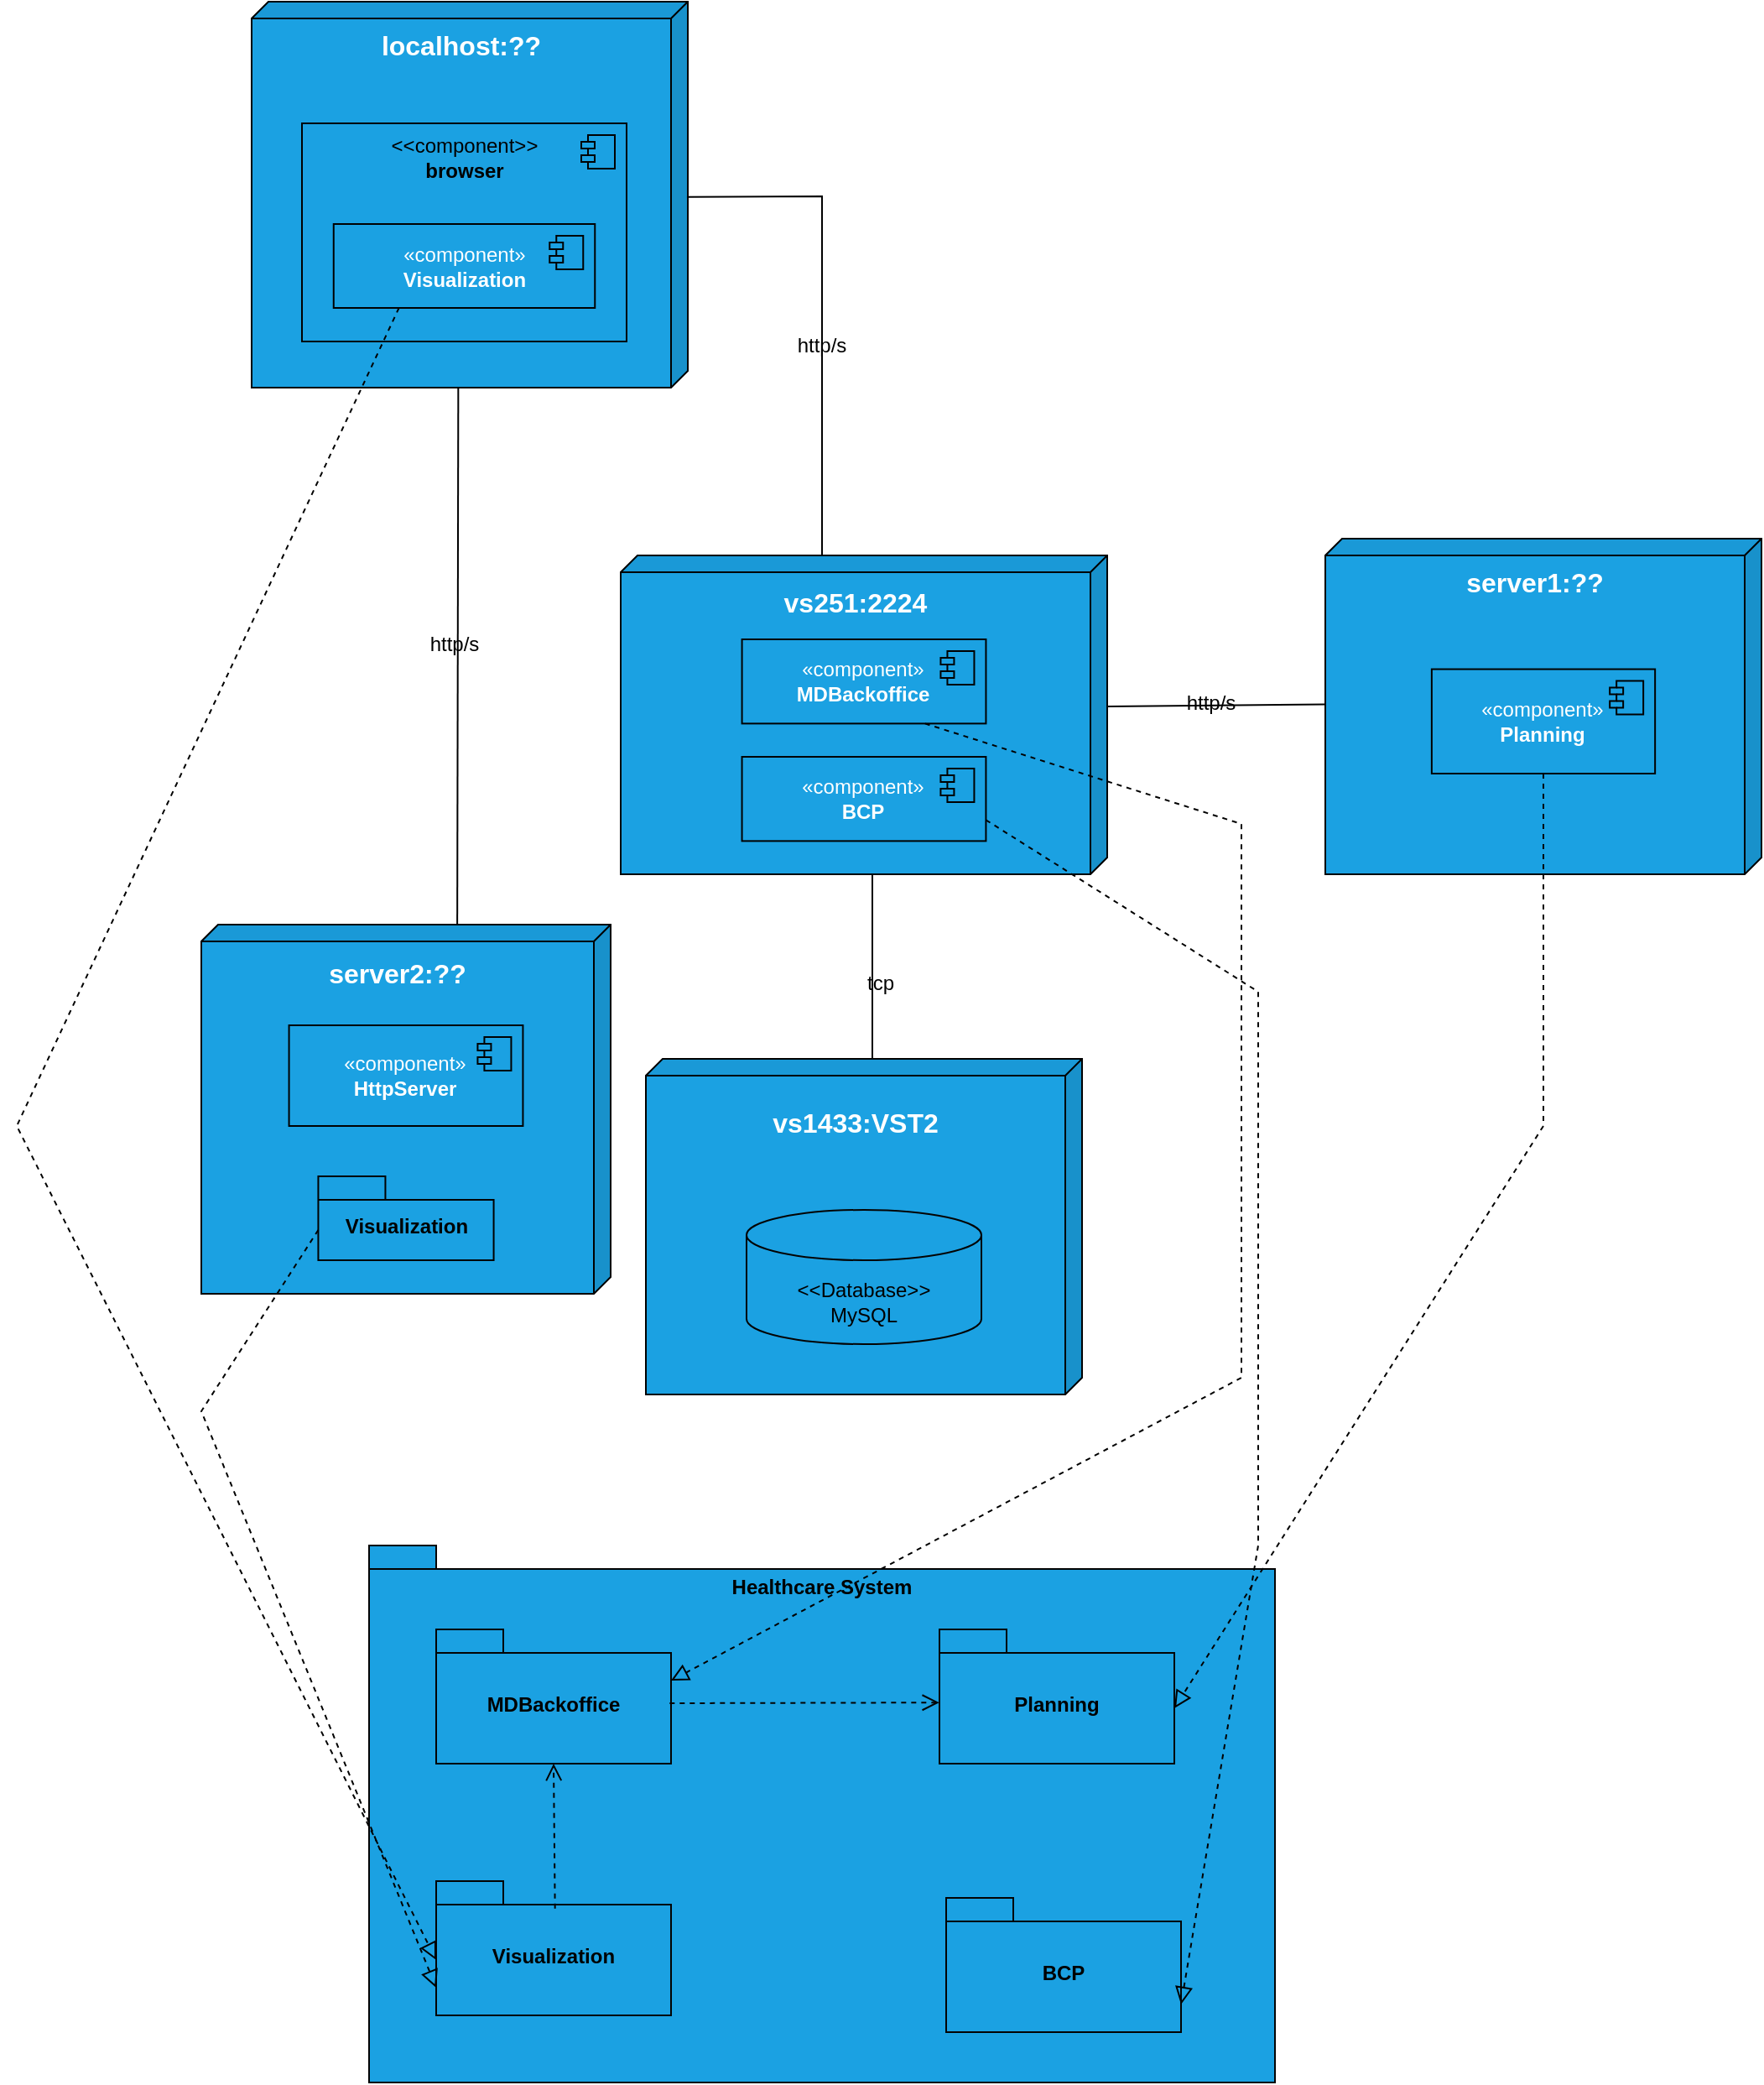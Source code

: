 <mxfile version="24.7.17">
  <diagram name="Página-1" id="7OusXdY_WYZLwbGiMb43">
    <mxGraphModel dx="2624" dy="1431" grid="1" gridSize="10" guides="1" tooltips="1" connect="1" arrows="1" fold="1" page="1" pageScale="1" pageWidth="827" pageHeight="1169" math="0" shadow="0">
      <root>
        <mxCell id="0" />
        <mxCell id="1" parent="0" />
        <mxCell id="cVUXGslMiK5kIVUqyIHW-1" value="" style="group;strokeColor=none;" vertex="1" connectable="0" parent="1">
          <mxGeometry x="200" y="20" width="260" height="230" as="geometry" />
        </mxCell>
        <mxCell id="cVUXGslMiK5kIVUqyIHW-2" value="&lt;b&gt;&lt;font style=&quot;font-size: 16px;&quot;&gt;localhost:??&lt;/font&gt;&lt;/b&gt;&lt;div&gt;&lt;b&gt;&lt;br&gt;&lt;/b&gt;&lt;/div&gt;&lt;div&gt;&lt;br&gt;&lt;/div&gt;&lt;div&gt;&lt;b&gt;&lt;br&gt;&lt;/b&gt;&lt;/div&gt;&lt;div&gt;&lt;b&gt;&lt;br&gt;&lt;/b&gt;&lt;/div&gt;&lt;div&gt;&lt;b&gt;&lt;br&gt;&lt;/b&gt;&lt;/div&gt;&lt;div&gt;&lt;b&gt;&lt;br&gt;&lt;/b&gt;&lt;/div&gt;&lt;div&gt;&lt;b&gt;&lt;br&gt;&lt;/b&gt;&lt;/div&gt;&lt;div style=&quot;&quot;&gt;&lt;b&gt;&lt;br&gt;&lt;/b&gt;&lt;/div&gt;&lt;div style=&quot;&quot;&gt;&lt;b&gt;&lt;br&gt;&lt;/b&gt;&lt;/div&gt;&lt;div style=&quot;&quot;&gt;&lt;b&gt;&lt;br&gt;&lt;/b&gt;&lt;/div&gt;&lt;div style=&quot;&quot;&gt;&lt;b&gt;&lt;br&gt;&lt;/b&gt;&lt;/div&gt;&lt;div style=&quot;&quot;&gt;&lt;b&gt;&lt;br&gt;&lt;/b&gt;&lt;/div&gt;&lt;div style=&quot;&quot;&gt;&lt;br&gt;&lt;/div&gt;" style="shape=cube;whiteSpace=wrap;html=1;boundedLbl=1;backgroundOutline=1;darkOpacity=0.05;darkOpacity2=0.1;size=10;rotation=0;shadow=0;flipV=0;flipH=1;fillColor=#1ba1e2;fontColor=#ffffff;strokeColor=#000000;" vertex="1" parent="cVUXGslMiK5kIVUqyIHW-1">
          <mxGeometry width="260" height="230" as="geometry" />
        </mxCell>
        <mxCell id="cVUXGslMiK5kIVUqyIHW-3" value="&lt;div style=&quot;&quot;&gt;&lt;br&gt;&lt;/div&gt;" style="html=1;dropTarget=0;whiteSpace=wrap;fillColor=#1ba1e2;fontColor=#ffffff;strokeColor=#000000;align=center;" vertex="1" parent="cVUXGslMiK5kIVUqyIHW-1">
          <mxGeometry x="30" y="72.5" width="193.5" height="130" as="geometry" />
        </mxCell>
        <mxCell id="cVUXGslMiK5kIVUqyIHW-4" value="" style="shape=module;jettyWidth=8;jettyHeight=4;fillColor=#1ba1e2;fontColor=#ffffff;strokeColor=#000000;" vertex="1" parent="cVUXGslMiK5kIVUqyIHW-3">
          <mxGeometry x="1" width="20" height="20" relative="1" as="geometry">
            <mxPoint x="-27" y="7" as="offset" />
          </mxGeometry>
        </mxCell>
        <mxCell id="cVUXGslMiK5kIVUqyIHW-5" value="&lt;div&gt;&amp;lt;&amp;lt;component&amp;gt;&amp;gt;&lt;div&gt;&lt;span style=&quot;background-color: initial;&quot;&gt;&lt;b&gt;browser&lt;/b&gt;&lt;/span&gt;&lt;/div&gt;&lt;/div&gt;" style="text;html=1;align=center;verticalAlign=middle;whiteSpace=wrap;rounded=0;fillColor=none;strokeColor=none;" vertex="1" parent="cVUXGslMiK5kIVUqyIHW-1">
          <mxGeometry x="86.75" y="67.5" width="80" height="50" as="geometry" />
        </mxCell>
        <mxCell id="cVUXGslMiK5kIVUqyIHW-6" value="«component»&lt;br&gt;&lt;b&gt;Visualization&lt;/b&gt;" style="html=1;dropTarget=0;whiteSpace=wrap;fillColor=#1ba1e2;fontColor=#ffffff;strokeColor=#000000;" vertex="1" parent="cVUXGslMiK5kIVUqyIHW-1">
          <mxGeometry x="48.88" y="132.5" width="155.75" height="50" as="geometry" />
        </mxCell>
        <mxCell id="cVUXGslMiK5kIVUqyIHW-7" value="" style="shape=module;jettyWidth=8;jettyHeight=4;fillColor=#1ba1e2;fontColor=#ffffff;strokeColor=#000000;" vertex="1" parent="cVUXGslMiK5kIVUqyIHW-6">
          <mxGeometry x="1" width="20" height="20" relative="1" as="geometry">
            <mxPoint x="-27" y="7" as="offset" />
          </mxGeometry>
        </mxCell>
        <mxCell id="cVUXGslMiK5kIVUqyIHW-8" value="" style="group" vertex="1" connectable="0" parent="1">
          <mxGeometry x="420" y="350" width="290" height="190" as="geometry" />
        </mxCell>
        <mxCell id="cVUXGslMiK5kIVUqyIHW-9" value="&lt;b&gt;&lt;font style=&quot;font-size: 16px;&quot;&gt;vs251&lt;/font&gt;&lt;/b&gt;&lt;b style=&quot;background-color: initial;&quot;&gt;&lt;font style=&quot;font-size: 16px;&quot;&gt;:2224&lt;/font&gt;&lt;/b&gt;&lt;div&gt;&lt;div&gt;&lt;b&gt;&lt;br&gt;&lt;/b&gt;&lt;/div&gt;&lt;div&gt;&lt;b&gt;&lt;br&gt;&lt;/b&gt;&lt;/div&gt;&lt;div&gt;&lt;b&gt;&lt;br&gt;&lt;/b&gt;&lt;/div&gt;&lt;div&gt;&lt;b&gt;&lt;br&gt;&lt;/b&gt;&lt;/div&gt;&lt;div&gt;&lt;b&gt;&lt;br&gt;&lt;/b&gt;&lt;/div&gt;&lt;div&gt;&lt;br&gt;&lt;/div&gt;&lt;div style=&quot;&quot;&gt;&lt;b&gt;&lt;br&gt;&lt;/b&gt;&lt;/div&gt;&lt;div style=&quot;&quot;&gt;&lt;b&gt;&lt;br&gt;&lt;/b&gt;&lt;/div&gt;&lt;div style=&quot;&quot;&gt;&lt;b&gt;&lt;br&gt;&lt;/b&gt;&lt;/div&gt;&lt;div style=&quot;&quot;&gt;&lt;b&gt;&lt;br&gt;&lt;/b&gt;&lt;/div&gt;&lt;/div&gt;" style="shape=cube;whiteSpace=wrap;html=1;boundedLbl=1;backgroundOutline=1;darkOpacity=0.05;darkOpacity2=0.1;size=10;rotation=0;shadow=0;flipV=0;flipH=1;fillColor=#1ba1e2;fontColor=#ffffff;strokeColor=#000000;" vertex="1" parent="cVUXGslMiK5kIVUqyIHW-8">
          <mxGeometry width="290" height="190" as="geometry" />
        </mxCell>
        <mxCell id="cVUXGslMiK5kIVUqyIHW-10" value="«component»&lt;br&gt;&lt;b&gt;MDBackoffice&lt;/b&gt;" style="html=1;dropTarget=0;whiteSpace=wrap;fillColor=#1ba1e2;fontColor=#ffffff;strokeColor=#000000;" vertex="1" parent="cVUXGslMiK5kIVUqyIHW-8">
          <mxGeometry x="72.29" y="50" width="145.43" height="50.19" as="geometry" />
        </mxCell>
        <mxCell id="cVUXGslMiK5kIVUqyIHW-11" value="" style="shape=module;jettyWidth=8;jettyHeight=4;fillColor=#1ba1e2;fontColor=#ffffff;strokeColor=#000000;" vertex="1" parent="cVUXGslMiK5kIVUqyIHW-10">
          <mxGeometry x="1" width="20" height="20" relative="1" as="geometry">
            <mxPoint x="-27" y="7" as="offset" />
          </mxGeometry>
        </mxCell>
        <mxCell id="cVUXGslMiK5kIVUqyIHW-45" value="«component»&lt;br&gt;&lt;b&gt;BCP&lt;/b&gt;" style="html=1;dropTarget=0;whiteSpace=wrap;fillColor=#1ba1e2;fontColor=#ffffff;strokeColor=#000000;" vertex="1" parent="cVUXGslMiK5kIVUqyIHW-8">
          <mxGeometry x="72.28" y="120" width="145.43" height="50.19" as="geometry" />
        </mxCell>
        <mxCell id="cVUXGslMiK5kIVUqyIHW-46" value="" style="shape=module;jettyWidth=8;jettyHeight=4;fillColor=#1ba1e2;fontColor=#ffffff;strokeColor=#000000;" vertex="1" parent="cVUXGslMiK5kIVUqyIHW-45">
          <mxGeometry x="1" width="20" height="20" relative="1" as="geometry">
            <mxPoint x="-27" y="7" as="offset" />
          </mxGeometry>
        </mxCell>
        <mxCell id="cVUXGslMiK5kIVUqyIHW-12" value="" style="group" vertex="1" connectable="0" parent="1">
          <mxGeometry x="170" y="570" width="244" height="220" as="geometry" />
        </mxCell>
        <mxCell id="cVUXGslMiK5kIVUqyIHW-13" value="&lt;b&gt;&lt;font style=&quot;font-size: 16px;&quot;&gt;server2&lt;/font&gt;&lt;/b&gt;&lt;b style=&quot;background-color: initial;&quot;&gt;&lt;font style=&quot;font-size: 16px;&quot;&gt;:??&lt;/font&gt;&lt;/b&gt;&lt;div&gt;&lt;div&gt;&lt;b&gt;&lt;br&gt;&lt;/b&gt;&lt;/div&gt;&lt;div&gt;&lt;b&gt;&lt;br&gt;&lt;/b&gt;&lt;/div&gt;&lt;div&gt;&lt;b&gt;&lt;br&gt;&lt;/b&gt;&lt;/div&gt;&lt;div&gt;&lt;b&gt;&lt;br&gt;&lt;/b&gt;&lt;/div&gt;&lt;div&gt;&lt;b&gt;&lt;br&gt;&lt;/b&gt;&lt;/div&gt;&lt;div&gt;&lt;b&gt;&lt;br&gt;&lt;/b&gt;&lt;/div&gt;&lt;div&gt;&lt;b&gt;&lt;br&gt;&lt;/b&gt;&lt;/div&gt;&lt;div&gt;&lt;b&gt;&lt;br&gt;&lt;/b&gt;&lt;/div&gt;&lt;div style=&quot;&quot;&gt;&lt;b&gt;&lt;br&gt;&lt;/b&gt;&lt;/div&gt;&lt;div style=&quot;&quot;&gt;&lt;b&gt;&lt;br&gt;&lt;/b&gt;&lt;/div&gt;&lt;div style=&quot;&quot;&gt;&lt;b&gt;&lt;br&gt;&lt;/b&gt;&lt;/div&gt;&lt;div style=&quot;&quot;&gt;&lt;br&gt;&lt;/div&gt;&lt;/div&gt;" style="shape=cube;whiteSpace=wrap;html=1;boundedLbl=1;backgroundOutline=1;darkOpacity=0.05;darkOpacity2=0.1;size=10;rotation=0;shadow=0;flipV=0;flipH=1;fillColor=#1ba1e2;fontColor=#ffffff;strokeColor=#000000;movable=1;resizable=1;rotatable=1;deletable=1;editable=1;locked=0;connectable=1;" vertex="1" parent="cVUXGslMiK5kIVUqyIHW-12">
          <mxGeometry width="244" height="220" as="geometry" />
        </mxCell>
        <mxCell id="cVUXGslMiK5kIVUqyIHW-14" value="«component»&lt;br&gt;&lt;b&gt;HttpServer&lt;/b&gt;" style="html=1;dropTarget=0;whiteSpace=wrap;fillColor=#1ba1e2;fontColor=#ffffff;strokeColor=#000000;movable=1;resizable=1;rotatable=1;deletable=1;editable=1;locked=0;connectable=1;" vertex="1" parent="cVUXGslMiK5kIVUqyIHW-12">
          <mxGeometry x="52.286" y="60" width="139.429" height="60" as="geometry" />
        </mxCell>
        <mxCell id="cVUXGslMiK5kIVUqyIHW-15" value="" style="shape=module;jettyWidth=8;jettyHeight=4;fillColor=#1ba1e2;fontColor=#ffffff;strokeColor=#000000;" vertex="1" parent="cVUXGslMiK5kIVUqyIHW-14">
          <mxGeometry x="1" width="20" height="20" relative="1" as="geometry">
            <mxPoint x="-27" y="7" as="offset" />
          </mxGeometry>
        </mxCell>
        <mxCell id="cVUXGslMiK5kIVUqyIHW-16" value="Visualization" style="shape=folder;fontStyle=1;spacingTop=10;tabWidth=40;tabHeight=14;tabPosition=left;html=1;whiteSpace=wrap;fillColor=#1BA1E2;strokeColor=#000000;movable=1;resizable=1;rotatable=1;deletable=1;editable=1;locked=0;connectable=1;" vertex="1" parent="cVUXGslMiK5kIVUqyIHW-12">
          <mxGeometry x="69.714" y="150" width="104.571" height="50" as="geometry" />
        </mxCell>
        <mxCell id="cVUXGslMiK5kIVUqyIHW-17" value="" style="endArrow=none;startArrow=none;endFill=0;startFill=0;endSize=8;html=1;verticalAlign=bottom;labelBackgroundColor=none;strokeWidth=1;rounded=0;exitX=0;exitY=0;exitDx=135;exitDy=230;exitPerimeter=0;entryX=0.28;entryY=0.002;entryDx=0;entryDy=0;entryPerimeter=0;" edge="1" parent="1">
          <mxGeometry width="160" relative="1" as="geometry">
            <mxPoint x="323.17" y="250" as="sourcePoint" />
            <mxPoint x="322.57" y="570.44" as="targetPoint" />
          </mxGeometry>
        </mxCell>
        <mxCell id="cVUXGslMiK5kIVUqyIHW-18" value="" style="edgeLabel;html=1;align=center;verticalAlign=middle;resizable=0;points=[];fillColor=none;strokeColor=#000000;" vertex="1" connectable="0" parent="cVUXGslMiK5kIVUqyIHW-17">
          <mxGeometry x="-0.142" y="2" relative="1" as="geometry">
            <mxPoint x="-2" y="-1" as="offset" />
          </mxGeometry>
        </mxCell>
        <mxCell id="cVUXGslMiK5kIVUqyIHW-19" value="" style="endArrow=none;startArrow=none;endFill=0;startFill=0;endSize=8;html=1;verticalAlign=bottom;labelBackgroundColor=none;strokeWidth=1;rounded=0;exitX=0.002;exitY=0.506;exitDx=0;exitDy=0;exitPerimeter=0;entryX=0;entryY=0;entryDx=170;entryDy=0;entryPerimeter=0;" edge="1" parent="1" source="cVUXGslMiK5kIVUqyIHW-2" target="cVUXGslMiK5kIVUqyIHW-9">
          <mxGeometry width="160" relative="1" as="geometry">
            <mxPoint x="630" y="270" as="sourcePoint" />
            <mxPoint x="625" y="520" as="targetPoint" />
            <Array as="points">
              <mxPoint x="540" y="136" />
            </Array>
          </mxGeometry>
        </mxCell>
        <mxCell id="cVUXGslMiK5kIVUqyIHW-20" value="&lt;div&gt;http/s&lt;/div&gt;" style="text;html=1;align=center;verticalAlign=middle;whiteSpace=wrap;rounded=0;fillColor=none;strokeColor=none;" vertex="1" parent="1">
          <mxGeometry x="281" y="378" width="80" height="50" as="geometry" />
        </mxCell>
        <mxCell id="cVUXGslMiK5kIVUqyIHW-21" value="&lt;div&gt;http/s&lt;/div&gt;" style="text;html=1;align=center;verticalAlign=middle;whiteSpace=wrap;rounded=0;fillColor=none;strokeColor=none;" vertex="1" parent="1">
          <mxGeometry x="500" y="200" width="80" height="50" as="geometry" />
        </mxCell>
        <mxCell id="cVUXGslMiK5kIVUqyIHW-22" value="" style="group" vertex="1" connectable="0" parent="1">
          <mxGeometry x="840" y="340" width="260" height="200" as="geometry" />
        </mxCell>
        <mxCell id="cVUXGslMiK5kIVUqyIHW-23" value="&lt;b&gt;&lt;font style=&quot;font-size: 16px;&quot;&gt;server1&lt;/font&gt;&lt;/b&gt;&lt;b style=&quot;background-color: initial;&quot;&gt;&lt;font style=&quot;font-size: 16px;&quot;&gt;:??&lt;/font&gt;&lt;/b&gt;&lt;div&gt;&lt;div&gt;&lt;b&gt;&lt;br&gt;&lt;/b&gt;&lt;/div&gt;&lt;div&gt;&lt;b&gt;&lt;br&gt;&lt;/b&gt;&lt;/div&gt;&lt;div&gt;&lt;b&gt;&lt;br&gt;&lt;/b&gt;&lt;/div&gt;&lt;div&gt;&lt;b&gt;&lt;br&gt;&lt;/b&gt;&lt;/div&gt;&lt;div&gt;&lt;b&gt;&lt;br&gt;&lt;/b&gt;&lt;/div&gt;&lt;div&gt;&lt;b&gt;&lt;br&gt;&lt;/b&gt;&lt;/div&gt;&lt;div&gt;&lt;b&gt;&lt;br&gt;&lt;/b&gt;&lt;/div&gt;&lt;div&gt;&lt;b&gt;&lt;br&gt;&lt;/b&gt;&lt;/div&gt;&lt;div style=&quot;&quot;&gt;&lt;br&gt;&lt;/div&gt;&lt;div style=&quot;&quot;&gt;&lt;b&gt;&lt;br&gt;&lt;/b&gt;&lt;/div&gt;&lt;div style=&quot;&quot;&gt;&lt;b&gt;&lt;br&gt;&lt;/b&gt;&lt;/div&gt;&lt;/div&gt;" style="shape=cube;whiteSpace=wrap;html=1;boundedLbl=1;backgroundOutline=1;darkOpacity=0.05;darkOpacity2=0.1;size=10;rotation=0;shadow=0;flipV=0;flipH=1;fillColor=#1ba1e2;fontColor=#ffffff;strokeColor=#000000;" vertex="1" parent="cVUXGslMiK5kIVUqyIHW-22">
          <mxGeometry width="260" height="200" as="geometry" />
        </mxCell>
        <mxCell id="cVUXGslMiK5kIVUqyIHW-24" value="«component»&lt;br&gt;&lt;b&gt;Planning&lt;/b&gt;" style="html=1;dropTarget=0;whiteSpace=wrap;fillColor=#1ba1e2;fontColor=#ffffff;strokeColor=#000000;" vertex="1" parent="cVUXGslMiK5kIVUqyIHW-22">
          <mxGeometry x="63.43" y="77.78" width="133.14" height="62.22" as="geometry" />
        </mxCell>
        <mxCell id="cVUXGslMiK5kIVUqyIHW-25" value="" style="shape=module;jettyWidth=8;jettyHeight=4;fillColor=#1ba1e2;fontColor=#ffffff;strokeColor=#000000;" vertex="1" parent="cVUXGslMiK5kIVUqyIHW-24">
          <mxGeometry x="1" width="20" height="20" relative="1" as="geometry">
            <mxPoint x="-27" y="7" as="offset" />
          </mxGeometry>
        </mxCell>
        <mxCell id="cVUXGslMiK5kIVUqyIHW-26" value="" style="endArrow=none;startArrow=none;endFill=0;startFill=0;endSize=8;html=1;verticalAlign=bottom;labelBackgroundColor=none;strokeWidth=1;rounded=0;exitX=0;exitY=0;exitDx=0;exitDy=90;exitPerimeter=0;entryX=1.001;entryY=0.494;entryDx=0;entryDy=0;entryPerimeter=0;" edge="1" parent="1" source="cVUXGslMiK5kIVUqyIHW-9" target="cVUXGslMiK5kIVUqyIHW-23">
          <mxGeometry width="160" relative="1" as="geometry">
            <mxPoint x="369" y="146" as="sourcePoint" />
            <mxPoint x="550" y="360" as="targetPoint" />
            <Array as="points" />
          </mxGeometry>
        </mxCell>
        <mxCell id="cVUXGslMiK5kIVUqyIHW-27" value="&lt;div&gt;http/s&lt;/div&gt;" style="text;html=1;align=center;verticalAlign=middle;whiteSpace=wrap;rounded=0;fillColor=none;strokeColor=none;" vertex="1" parent="1">
          <mxGeometry x="732" y="413" width="80" height="50" as="geometry" />
        </mxCell>
        <mxCell id="cVUXGslMiK5kIVUqyIHW-28" value="" style="group" vertex="1" connectable="0" parent="1">
          <mxGeometry x="435" y="650" width="260" height="200" as="geometry" />
        </mxCell>
        <mxCell id="cVUXGslMiK5kIVUqyIHW-29" value="&lt;div&gt;&lt;span style=&quot;font-size: 16px;&quot;&gt;&lt;b&gt;vs1433:VST2&lt;/b&gt;&lt;/span&gt;&lt;/div&gt;&lt;div&gt;&lt;span style=&quot;font-size: 16px;&quot;&gt;&lt;b&gt;&lt;br&gt;&lt;/b&gt;&lt;/span&gt;&lt;/div&gt;&lt;div&gt;&lt;span style=&quot;font-size: 16px;&quot;&gt;&lt;b&gt;&lt;br&gt;&lt;/b&gt;&lt;/span&gt;&lt;/div&gt;&lt;div&gt;&lt;span style=&quot;font-size: 16px;&quot;&gt;&lt;b&gt;&lt;br&gt;&lt;/b&gt;&lt;/span&gt;&lt;/div&gt;&lt;div&gt;&lt;span style=&quot;font-size: 16px;&quot;&gt;&lt;b&gt;&lt;br&gt;&lt;/b&gt;&lt;/span&gt;&lt;/div&gt;&lt;div&gt;&lt;span style=&quot;font-size: 16px;&quot;&gt;&lt;b&gt;&lt;br&gt;&lt;/b&gt;&lt;/span&gt;&lt;/div&gt;&lt;div&gt;&lt;span style=&quot;font-size: 16px;&quot;&gt;&lt;b&gt;&lt;br&gt;&lt;/b&gt;&lt;/span&gt;&lt;/div&gt;&lt;div&gt;&lt;span style=&quot;font-size: 16px;&quot;&gt;&lt;b&gt;&lt;br&gt;&lt;/b&gt;&lt;/span&gt;&lt;/div&gt;" style="shape=cube;whiteSpace=wrap;html=1;boundedLbl=1;backgroundOutline=1;darkOpacity=0.05;darkOpacity2=0.1;size=10;rotation=0;shadow=0;flipV=0;flipH=1;fillColor=#1ba1e2;fontColor=#ffffff;strokeColor=#000000;" vertex="1" parent="cVUXGslMiK5kIVUqyIHW-28">
          <mxGeometry width="260" height="200" as="geometry" />
        </mxCell>
        <mxCell id="cVUXGslMiK5kIVUqyIHW-30" value="" style="shape=cylinder3;whiteSpace=wrap;html=1;boundedLbl=1;backgroundOutline=1;size=15;fillColor=#1BA1E2;strokeColor=#030303;" vertex="1" parent="cVUXGslMiK5kIVUqyIHW-28">
          <mxGeometry x="60" y="90" width="140" height="80" as="geometry" />
        </mxCell>
        <mxCell id="cVUXGslMiK5kIVUqyIHW-31" value="&lt;div&gt;&amp;lt;&amp;lt;Database&amp;gt;&amp;gt;&lt;/div&gt;&lt;div&gt;MySQL&lt;/div&gt;" style="text;html=1;align=center;verticalAlign=middle;whiteSpace=wrap;rounded=0;fillColor=none;strokeColor=none;" vertex="1" parent="cVUXGslMiK5kIVUqyIHW-28">
          <mxGeometry x="90" y="120" width="80" height="50" as="geometry" />
        </mxCell>
        <mxCell id="cVUXGslMiK5kIVUqyIHW-32" value="" style="endArrow=none;startArrow=none;endFill=0;startFill=0;endSize=8;html=1;verticalAlign=bottom;labelBackgroundColor=none;strokeWidth=1;rounded=0;entryX=0;entryY=0;entryDx=125;entryDy=0;entryPerimeter=0;" edge="1" parent="1" target="cVUXGslMiK5kIVUqyIHW-29">
          <mxGeometry width="160" relative="1" as="geometry">
            <mxPoint x="570" y="540" as="sourcePoint" />
            <mxPoint x="910" y="600" as="targetPoint" />
            <Array as="points" />
          </mxGeometry>
        </mxCell>
        <mxCell id="cVUXGslMiK5kIVUqyIHW-33" value="&lt;div&gt;tcp&lt;/div&gt;" style="text;html=1;align=center;verticalAlign=middle;whiteSpace=wrap;rounded=0;fillColor=none;strokeColor=none;" vertex="1" parent="1">
          <mxGeometry x="535" y="580" width="80" height="50" as="geometry" />
        </mxCell>
        <mxCell id="cVUXGslMiK5kIVUqyIHW-34" value="Healthcare System" style="shape=folder;fontStyle=1;spacingTop=3;tabWidth=40;tabHeight=14;tabPosition=left;html=1;whiteSpace=wrap;labelPosition=center;verticalLabelPosition=top;align=center;verticalAlign=bottom;labelBackgroundColor=none;labelBorderColor=none;spacing=-32;fillColor=#1BA1E2;strokeColor=#030303;" vertex="1" parent="1">
          <mxGeometry x="270" y="940" width="540" height="320" as="geometry" />
        </mxCell>
        <mxCell id="cVUXGslMiK5kIVUqyIHW-35" value="MDBackoffice" style="shape=folder;fontStyle=1;spacingTop=10;tabWidth=40;tabHeight=14;tabPosition=left;html=1;whiteSpace=wrap;fillColor=#1BA1E2;strokeColor=#030303;" vertex="1" parent="1">
          <mxGeometry x="310" y="990" width="140" height="80" as="geometry" />
        </mxCell>
        <mxCell id="cVUXGslMiK5kIVUqyIHW-36" value="Planning" style="shape=folder;fontStyle=1;spacingTop=10;tabWidth=40;tabHeight=14;tabPosition=left;html=1;whiteSpace=wrap;fillColor=#1BA1E2;strokeColor=#030303;" vertex="1" parent="1">
          <mxGeometry x="610" y="990" width="140" height="80" as="geometry" />
        </mxCell>
        <mxCell id="cVUXGslMiK5kIVUqyIHW-37" value="Visualization" style="shape=folder;fontStyle=1;spacingTop=10;tabWidth=40;tabHeight=14;tabPosition=left;html=1;whiteSpace=wrap;fillColor=#1BA1E2;strokeColor=#030303;" vertex="1" parent="1">
          <mxGeometry x="310" y="1140" width="140" height="80" as="geometry" />
        </mxCell>
        <mxCell id="cVUXGslMiK5kIVUqyIHW-38" value="" style="html=1;verticalAlign=bottom;endArrow=open;dashed=1;endSize=8;curved=0;rounded=0;entryX=-0.001;entryY=0.545;entryDx=0;entryDy=0;entryPerimeter=0;exitX=0.994;exitY=0.55;exitDx=0;exitDy=0;exitPerimeter=0;strokeColor=#030303;" edge="1" parent="1" source="cVUXGslMiK5kIVUqyIHW-35" target="cVUXGslMiK5kIVUqyIHW-36">
          <mxGeometry relative="1" as="geometry">
            <mxPoint x="910" y="1100" as="sourcePoint" />
            <mxPoint x="570" y="1100" as="targetPoint" />
          </mxGeometry>
        </mxCell>
        <mxCell id="cVUXGslMiK5kIVUqyIHW-39" value="" style="html=1;verticalAlign=bottom;endArrow=open;dashed=1;endSize=8;curved=0;rounded=0;entryX=0.5;entryY=1;entryDx=0;entryDy=0;entryPerimeter=0;exitX=0.506;exitY=0.204;exitDx=0;exitDy=0;exitPerimeter=0;strokeColor=#030303;" edge="1" parent="1" source="cVUXGslMiK5kIVUqyIHW-37" target="cVUXGslMiK5kIVUqyIHW-35">
          <mxGeometry relative="1" as="geometry">
            <mxPoint x="640" y="1047" as="sourcePoint" />
            <mxPoint x="460" y="1047" as="targetPoint" />
          </mxGeometry>
        </mxCell>
        <mxCell id="cVUXGslMiK5kIVUqyIHW-40" value="BCP" style="shape=folder;fontStyle=1;spacingTop=10;tabWidth=40;tabHeight=14;tabPosition=left;html=1;whiteSpace=wrap;fillColor=#1BA1E2;strokeColor=#030303;" vertex="1" parent="1">
          <mxGeometry x="614" y="1150" width="140" height="80" as="geometry" />
        </mxCell>
        <mxCell id="cVUXGslMiK5kIVUqyIHW-43" value="" style="endArrow=block;startArrow=none;endFill=0;startFill=0;endSize=8;html=1;verticalAlign=bottom;dashed=1;labelBackgroundColor=none;rounded=0;exitX=0.75;exitY=1;exitDx=0;exitDy=0;entryX=0;entryY=0;entryDx=140;entryDy=30.5;entryPerimeter=0;" edge="1" parent="1" source="cVUXGslMiK5kIVUqyIHW-10" target="cVUXGslMiK5kIVUqyIHW-35">
          <mxGeometry width="160" relative="1" as="geometry">
            <mxPoint x="1328" y="310" as="sourcePoint" />
            <mxPoint x="1350" y="1294" as="targetPoint" />
            <Array as="points">
              <mxPoint x="790" y="510" />
              <mxPoint x="790" y="630" />
              <mxPoint x="790" y="840" />
            </Array>
          </mxGeometry>
        </mxCell>
        <mxCell id="cVUXGslMiK5kIVUqyIHW-42" value="" style="endArrow=block;startArrow=none;endFill=0;startFill=0;endSize=8;html=1;verticalAlign=bottom;dashed=1;labelBackgroundColor=none;rounded=0;exitX=0;exitY=0;exitDx=0;exitDy=32;entryX=0;entryY=0;entryDx=0;entryDy=63.5;entryPerimeter=0;exitPerimeter=0;" edge="1" parent="1" source="cVUXGslMiK5kIVUqyIHW-16" target="cVUXGslMiK5kIVUqyIHW-37">
          <mxGeometry width="160" relative="1" as="geometry">
            <mxPoint x="268" y="340" as="sourcePoint" />
            <mxPoint x="290" y="1324" as="targetPoint" />
            <Array as="points">
              <mxPoint x="170" y="860" />
            </Array>
          </mxGeometry>
        </mxCell>
        <mxCell id="cVUXGslMiK5kIVUqyIHW-41" value="" style="endArrow=block;startArrow=none;endFill=0;startFill=0;endSize=8;html=1;verticalAlign=bottom;dashed=1;labelBackgroundColor=none;rounded=0;exitX=0.25;exitY=1;exitDx=0;exitDy=0;entryX=0;entryY=0;entryDx=0;entryDy=47;entryPerimeter=0;" edge="1" parent="1" source="cVUXGslMiK5kIVUqyIHW-6" target="cVUXGslMiK5kIVUqyIHW-37">
          <mxGeometry width="160" relative="1" as="geometry">
            <mxPoint x="710" y="810" as="sourcePoint" />
            <mxPoint x="870" y="810" as="targetPoint" />
            <Array as="points">
              <mxPoint x="60" y="690" />
            </Array>
          </mxGeometry>
        </mxCell>
        <mxCell id="cVUXGslMiK5kIVUqyIHW-44" value="" style="endArrow=block;startArrow=none;endFill=0;startFill=0;endSize=8;html=1;verticalAlign=bottom;dashed=1;labelBackgroundColor=none;rounded=0;exitX=0.5;exitY=1;exitDx=0;exitDy=0;entryX=0;entryY=0;entryDx=140;entryDy=47;entryPerimeter=0;" edge="1" parent="1" source="cVUXGslMiK5kIVUqyIHW-24" target="cVUXGslMiK5kIVUqyIHW-36">
          <mxGeometry width="160" relative="1" as="geometry">
            <mxPoint x="921" y="529" as="sourcePoint" />
            <mxPoint x="770" y="1070" as="targetPoint" />
            <Array as="points">
              <mxPoint x="970" y="690" />
            </Array>
          </mxGeometry>
        </mxCell>
        <mxCell id="cVUXGslMiK5kIVUqyIHW-47" value="" style="endArrow=block;startArrow=none;endFill=0;startFill=0;endSize=8;html=1;verticalAlign=bottom;dashed=1;labelBackgroundColor=none;rounded=0;exitX=1;exitY=0.75;exitDx=0;exitDy=0;entryX=0;entryY=0;entryDx=140;entryDy=63.5;entryPerimeter=0;" edge="1" parent="1" source="cVUXGslMiK5kIVUqyIHW-45" target="cVUXGslMiK5kIVUqyIHW-40">
          <mxGeometry width="160" relative="1" as="geometry">
            <mxPoint x="611" y="550" as="sourcePoint" />
            <mxPoint x="460" y="1121" as="targetPoint" />
            <Array as="points">
              <mxPoint x="800" y="610" />
              <mxPoint x="800" y="730" />
              <mxPoint x="800" y="940" />
            </Array>
          </mxGeometry>
        </mxCell>
      </root>
    </mxGraphModel>
  </diagram>
</mxfile>

